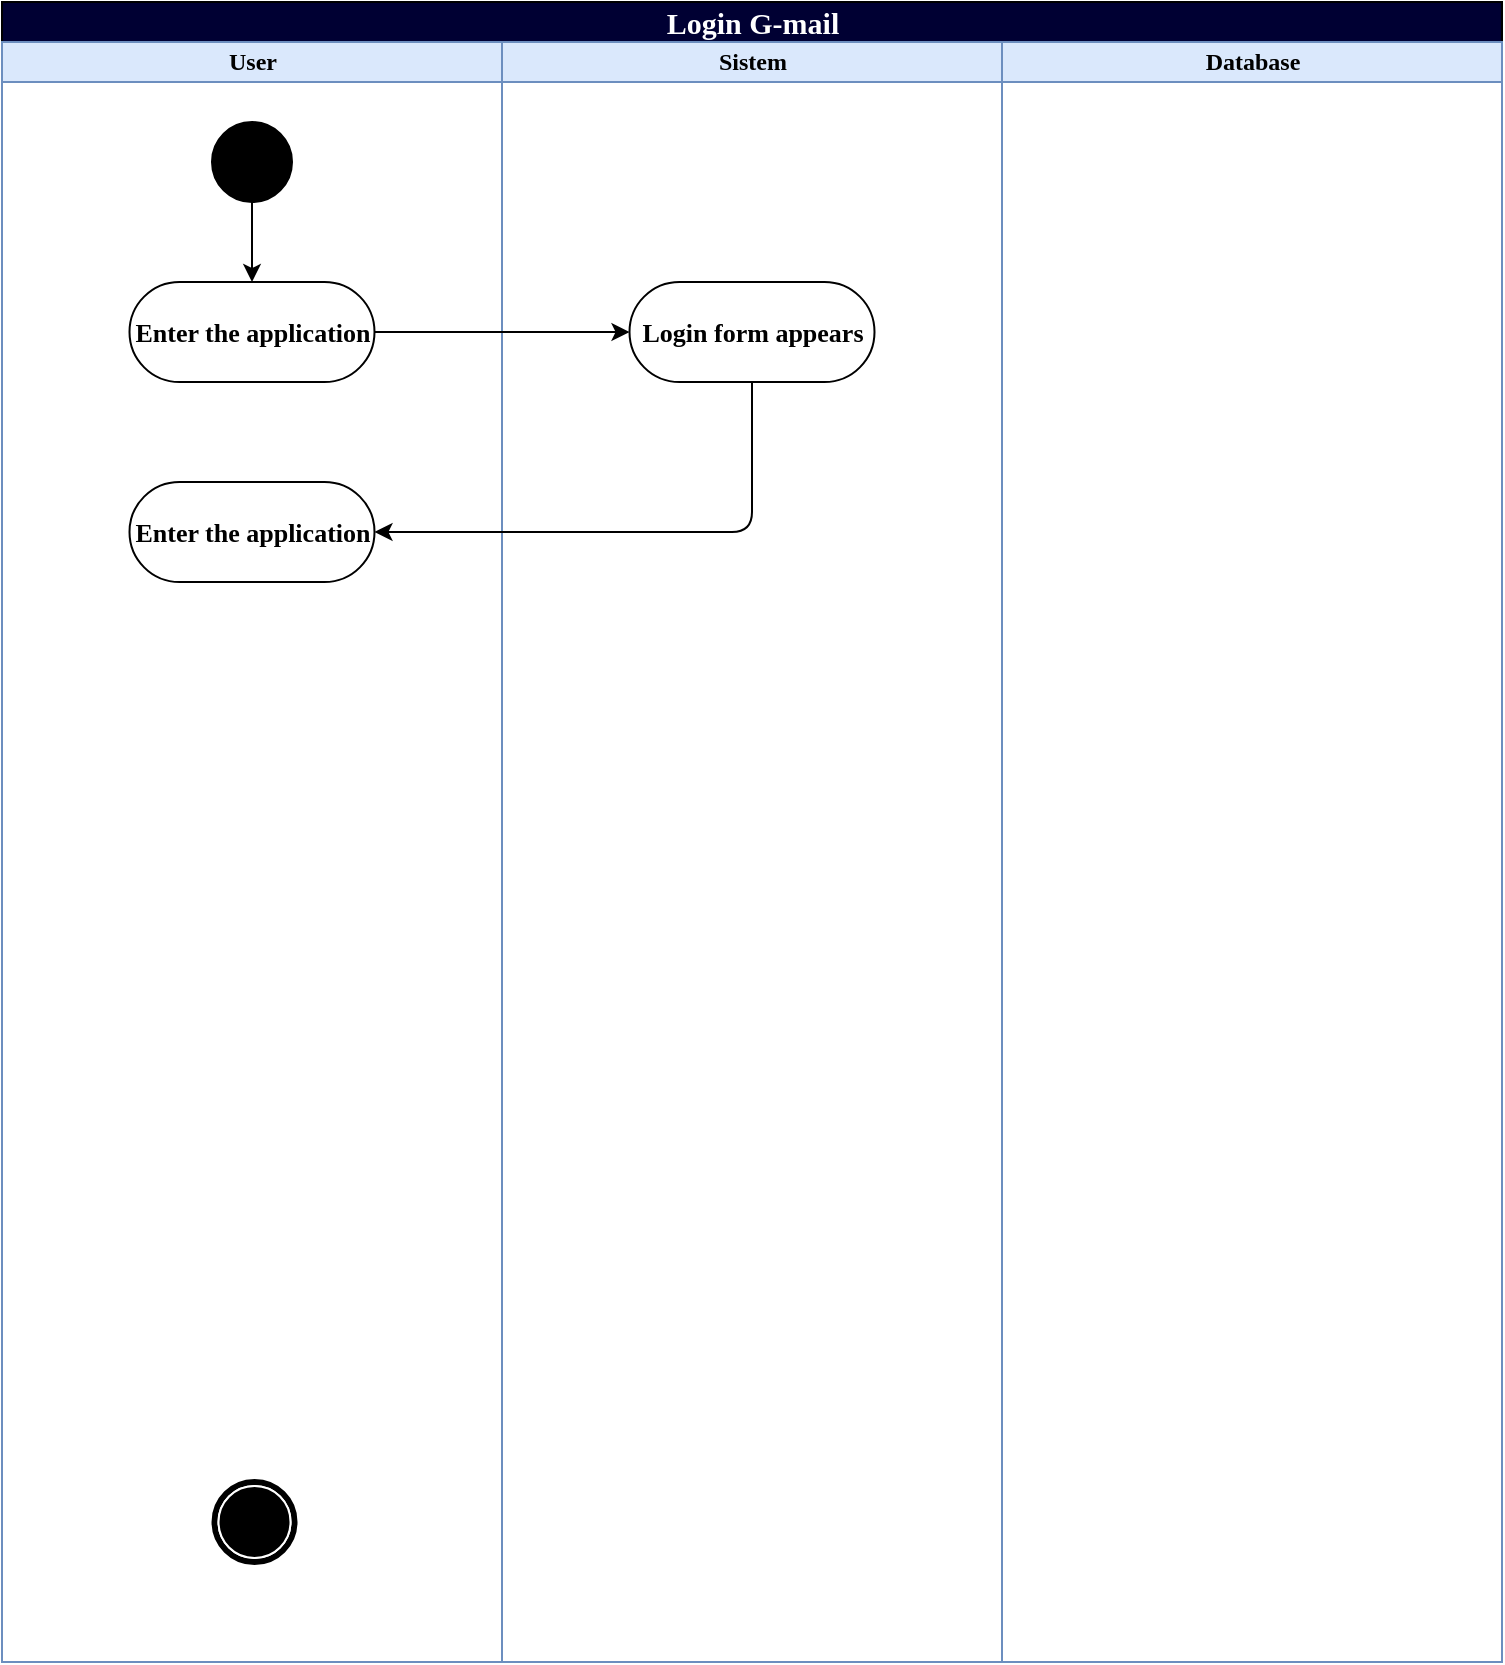 <mxfile version="13.7.9" type="github">
  <diagram name="Page-1" id="0783ab3e-0a74-02c8-0abd-f7b4e66b4bec">
    <mxGraphModel dx="1021" dy="578" grid="1" gridSize="10" guides="1" tooltips="1" connect="1" arrows="1" fold="1" page="1" pageScale="1" pageWidth="850" pageHeight="1100" background="#ffffff" math="0" shadow="0">
      <root>
        <mxCell id="0" />
        <mxCell id="1" parent="0" />
        <mxCell id="1c1d494c118603dd-1" value="&lt;b&gt;Login G-mail&lt;/b&gt;" style="swimlane;html=1;childLayout=stackLayout;startSize=20;rounded=0;shadow=0;comic=0;labelBackgroundColor=none;strokeWidth=1;fontFamily=Verdana;fontSize=15;align=center;fontColor=#FFFFFF;fontStyle=0;fillColor=#000033;" parent="1" vertex="1">
          <mxGeometry x="40" width="750" height="830" as="geometry" />
        </mxCell>
        <mxCell id="1c1d494c118603dd-2" value="User" style="swimlane;html=1;startSize=20;fillColor=#dae8fc;strokeColor=#6c8ebf;fontFamily=Verdana;" parent="1c1d494c118603dd-1" vertex="1">
          <mxGeometry y="20" width="250" height="810" as="geometry" />
        </mxCell>
        <mxCell id="TD3ZWKv99m2VLJ3ASuZv-26" value="U" style="text;html=1;strokeColor=none;fillColor=none;align=center;verticalAlign=middle;whiteSpace=wrap;rounded=0;fontFamily=Verdana;fontSize=15;fontColor=#FFFFFF;" parent="1c1d494c118603dd-2" vertex="1">
          <mxGeometry x="106.26" y="390" width="40" height="20" as="geometry" />
        </mxCell>
        <mxCell id="TD3ZWKv99m2VLJ3ASuZv-20" value="Text" style="text;html=1;strokeColor=none;fillColor=none;align=center;verticalAlign=middle;whiteSpace=wrap;rounded=0;fontFamily=Verdana;fontSize=15;fontColor=#FFFFFF;" parent="1c1d494c118603dd-2" vertex="1">
          <mxGeometry x="106.26" y="370" width="40" height="20" as="geometry" />
        </mxCell>
        <mxCell id="60571a20871a0731-4" value="" style="ellipse;whiteSpace=wrap;html=1;rounded=0;shadow=0;comic=0;labelBackgroundColor=none;strokeWidth=1;fillColor=#000000;fontFamily=Verdana;fontSize=12;align=center;" parent="1c1d494c118603dd-2" vertex="1">
          <mxGeometry x="105" y="40" width="40" height="40" as="geometry" />
        </mxCell>
        <mxCell id="60571a20871a0731-5" value="" style="shape=mxgraph.bpmn.shape;html=1;verticalLabelPosition=bottom;labelBackgroundColor=#ffffff;verticalAlign=top;perimeter=ellipsePerimeter;outline=end;symbol=terminate;rounded=0;shadow=0;comic=0;strokeWidth=1;fontFamily=Verdana;fontSize=12;align=center;" parent="1c1d494c118603dd-2" vertex="1">
          <mxGeometry x="106.26" y="720" width="40" height="40" as="geometry" />
        </mxCell>
        <mxCell id="7m2bySIna4ng54NkpnEc-5" value="" style="endArrow=classic;html=1;exitX=0.5;exitY=1;exitDx=0;exitDy=0;" edge="1" parent="1c1d494c118603dd-2" source="60571a20871a0731-4" target="TD3ZWKv99m2VLJ3ASuZv-28">
          <mxGeometry width="50" height="50" relative="1" as="geometry">
            <mxPoint x="360" y="180" as="sourcePoint" />
            <mxPoint x="410" y="130" as="targetPoint" />
          </mxGeometry>
        </mxCell>
        <mxCell id="TD3ZWKv99m2VLJ3ASuZv-28" value="&lt;b&gt;&lt;font style=&quot;font-size: 13px&quot;&gt;Enter the application&lt;/font&gt;&lt;/b&gt;" style="rounded=1;whiteSpace=wrap;html=1;shadow=0;comic=0;labelBackgroundColor=none;strokeWidth=1;fontFamily=Verdana;fontSize=12;align=center;arcSize=50;" parent="1c1d494c118603dd-2" vertex="1">
          <mxGeometry x="63.75" y="120" width="122.5" height="50" as="geometry" />
        </mxCell>
        <mxCell id="7m2bySIna4ng54NkpnEc-14" value="&lt;b&gt;&lt;font style=&quot;font-size: 13px&quot;&gt;Enter the application&lt;/font&gt;&lt;/b&gt;" style="rounded=1;whiteSpace=wrap;html=1;shadow=0;comic=0;labelBackgroundColor=none;strokeWidth=1;fontFamily=Verdana;fontSize=12;align=center;arcSize=50;" vertex="1" parent="1c1d494c118603dd-2">
          <mxGeometry x="63.75" y="220" width="122.5" height="50" as="geometry" />
        </mxCell>
        <mxCell id="1c1d494c118603dd-4" value="Sistem" style="swimlane;html=1;startSize=20;fillColor=#dae8fc;strokeColor=#6c8ebf;fontFamily=Verdana;" parent="1c1d494c118603dd-1" vertex="1">
          <mxGeometry x="250" y="20" width="250" height="810" as="geometry" />
        </mxCell>
        <mxCell id="7m2bySIna4ng54NkpnEc-8" value="&lt;b&gt;&lt;font style=&quot;font-size: 13px&quot;&gt;Login form appears &lt;br&gt;&lt;/font&gt;&lt;/b&gt;" style="rounded=1;whiteSpace=wrap;html=1;shadow=0;comic=0;labelBackgroundColor=none;strokeWidth=1;fontFamily=Verdana;fontSize=12;align=center;arcSize=50;" vertex="1" parent="1c1d494c118603dd-4">
          <mxGeometry x="63.75" y="120" width="122.5" height="50" as="geometry" />
        </mxCell>
        <mxCell id="TD3ZWKv99m2VLJ3ASuZv-4" value="Database" style="swimlane;html=1;startSize=20;fillColor=#dae8fc;strokeColor=#6c8ebf;fontFamily=Verdana;" parent="1c1d494c118603dd-1" vertex="1">
          <mxGeometry x="500" y="20" width="250" height="810" as="geometry" />
        </mxCell>
        <mxCell id="7m2bySIna4ng54NkpnEc-7" value="" style="endArrow=classic;html=1;exitX=1;exitY=0.5;exitDx=0;exitDy=0;entryX=0;entryY=0.5;entryDx=0;entryDy=0;" edge="1" parent="1c1d494c118603dd-1" source="TD3ZWKv99m2VLJ3ASuZv-28" target="7m2bySIna4ng54NkpnEc-8">
          <mxGeometry width="50" height="50" relative="1" as="geometry">
            <mxPoint x="360" y="320" as="sourcePoint" />
            <mxPoint x="310" y="165" as="targetPoint" />
          </mxGeometry>
        </mxCell>
        <mxCell id="7m2bySIna4ng54NkpnEc-17" value="" style="endArrow=classic;html=1;exitX=0.5;exitY=1;exitDx=0;exitDy=0;entryX=1;entryY=0.5;entryDx=0;entryDy=0;" edge="1" parent="1c1d494c118603dd-1" source="7m2bySIna4ng54NkpnEc-8" target="7m2bySIna4ng54NkpnEc-14">
          <mxGeometry width="50" height="50" relative="1" as="geometry">
            <mxPoint x="236.25" y="175" as="sourcePoint" />
            <mxPoint x="375" y="300" as="targetPoint" />
            <Array as="points">
              <mxPoint x="375" y="265" />
            </Array>
          </mxGeometry>
        </mxCell>
      </root>
    </mxGraphModel>
  </diagram>
</mxfile>
